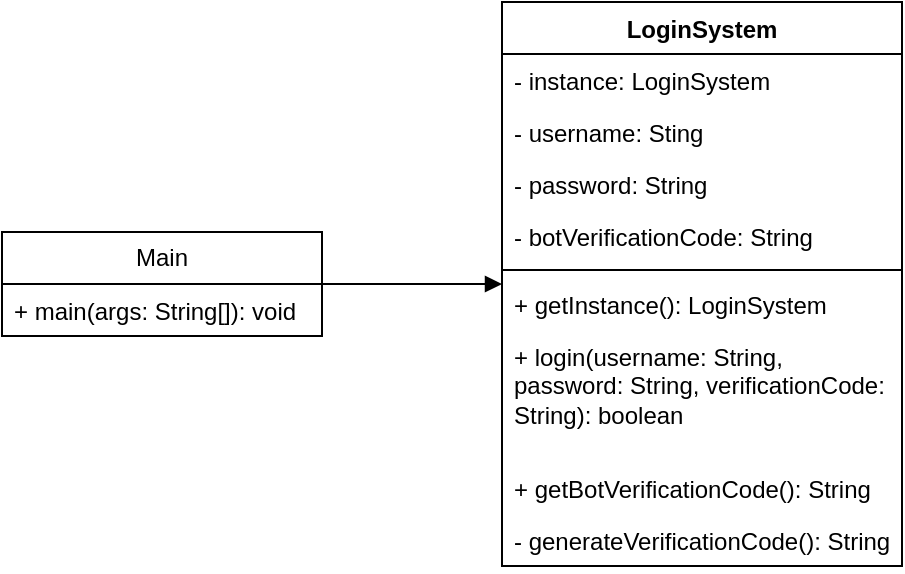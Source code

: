 <mxfile version="24.2.3" type="device">
  <diagram name="Página-1" id="MNZ4_7UYhSMoSZLZzEff">
    <mxGraphModel dx="1242" dy="535" grid="1" gridSize="10" guides="1" tooltips="1" connect="1" arrows="1" fold="1" page="1" pageScale="1" pageWidth="827" pageHeight="1169" math="0" shadow="0">
      <root>
        <mxCell id="0" />
        <mxCell id="1" parent="0" />
        <mxCell id="ZygFBhOT4TazfuQrnVd0-1" value="LoginSystem" style="swimlane;fontStyle=1;align=center;verticalAlign=top;childLayout=stackLayout;horizontal=1;startSize=26;horizontalStack=0;resizeParent=1;resizeParentMax=0;resizeLast=0;collapsible=1;marginBottom=0;whiteSpace=wrap;html=1;" vertex="1" parent="1">
          <mxGeometry x="330" y="35" width="200" height="282" as="geometry">
            <mxRectangle x="330" y="80" width="110" height="30" as="alternateBounds" />
          </mxGeometry>
        </mxCell>
        <mxCell id="ZygFBhOT4TazfuQrnVd0-2" value="- instance: LoginSystem" style="text;strokeColor=none;fillColor=none;align=left;verticalAlign=top;spacingLeft=4;spacingRight=4;overflow=hidden;rotatable=0;points=[[0,0.5],[1,0.5]];portConstraint=eastwest;whiteSpace=wrap;html=1;" vertex="1" parent="ZygFBhOT4TazfuQrnVd0-1">
          <mxGeometry y="26" width="200" height="26" as="geometry" />
        </mxCell>
        <mxCell id="ZygFBhOT4TazfuQrnVd0-5" value="- username: Sting" style="text;strokeColor=none;fillColor=none;align=left;verticalAlign=top;spacingLeft=4;spacingRight=4;overflow=hidden;rotatable=0;points=[[0,0.5],[1,0.5]];portConstraint=eastwest;whiteSpace=wrap;html=1;" vertex="1" parent="ZygFBhOT4TazfuQrnVd0-1">
          <mxGeometry y="52" width="200" height="26" as="geometry" />
        </mxCell>
        <mxCell id="ZygFBhOT4TazfuQrnVd0-6" value="- password: String" style="text;strokeColor=none;fillColor=none;align=left;verticalAlign=top;spacingLeft=4;spacingRight=4;overflow=hidden;rotatable=0;points=[[0,0.5],[1,0.5]];portConstraint=eastwest;whiteSpace=wrap;html=1;" vertex="1" parent="ZygFBhOT4TazfuQrnVd0-1">
          <mxGeometry y="78" width="200" height="26" as="geometry" />
        </mxCell>
        <mxCell id="ZygFBhOT4TazfuQrnVd0-7" value="- botVerificationCode: String" style="text;strokeColor=none;fillColor=none;align=left;verticalAlign=top;spacingLeft=4;spacingRight=4;overflow=hidden;rotatable=0;points=[[0,0.5],[1,0.5]];portConstraint=eastwest;whiteSpace=wrap;html=1;" vertex="1" parent="ZygFBhOT4TazfuQrnVd0-1">
          <mxGeometry y="104" width="200" height="26" as="geometry" />
        </mxCell>
        <mxCell id="ZygFBhOT4TazfuQrnVd0-3" value="" style="line;strokeWidth=1;fillColor=none;align=left;verticalAlign=middle;spacingTop=-1;spacingLeft=3;spacingRight=3;rotatable=0;labelPosition=right;points=[];portConstraint=eastwest;strokeColor=inherit;" vertex="1" parent="ZygFBhOT4TazfuQrnVd0-1">
          <mxGeometry y="130" width="200" height="8" as="geometry" />
        </mxCell>
        <mxCell id="ZygFBhOT4TazfuQrnVd0-4" value="+ getInstance(): LoginSystem" style="text;strokeColor=none;fillColor=none;align=left;verticalAlign=top;spacingLeft=4;spacingRight=4;overflow=hidden;rotatable=0;points=[[0,0.5],[1,0.5]];portConstraint=eastwest;whiteSpace=wrap;html=1;" vertex="1" parent="ZygFBhOT4TazfuQrnVd0-1">
          <mxGeometry y="138" width="200" height="26" as="geometry" />
        </mxCell>
        <mxCell id="ZygFBhOT4TazfuQrnVd0-8" value="+ login(username: String, password: String, verificationCode: String): boolean" style="text;strokeColor=none;fillColor=none;align=left;verticalAlign=top;spacingLeft=4;spacingRight=4;overflow=hidden;rotatable=0;points=[[0,0.5],[1,0.5]];portConstraint=eastwest;whiteSpace=wrap;html=1;" vertex="1" parent="ZygFBhOT4TazfuQrnVd0-1">
          <mxGeometry y="164" width="200" height="66" as="geometry" />
        </mxCell>
        <mxCell id="ZygFBhOT4TazfuQrnVd0-9" value="+ getBotVerificationCode(): String" style="text;strokeColor=none;fillColor=none;align=left;verticalAlign=top;spacingLeft=4;spacingRight=4;overflow=hidden;rotatable=0;points=[[0,0.5],[1,0.5]];portConstraint=eastwest;whiteSpace=wrap;html=1;" vertex="1" parent="ZygFBhOT4TazfuQrnVd0-1">
          <mxGeometry y="230" width="200" height="26" as="geometry" />
        </mxCell>
        <mxCell id="ZygFBhOT4TazfuQrnVd0-10" value="- generateVerificationCode(): String" style="text;strokeColor=none;fillColor=none;align=left;verticalAlign=top;spacingLeft=4;spacingRight=4;overflow=hidden;rotatable=0;points=[[0,0.5],[1,0.5]];portConstraint=eastwest;whiteSpace=wrap;html=1;" vertex="1" parent="ZygFBhOT4TazfuQrnVd0-1">
          <mxGeometry y="256" width="200" height="26" as="geometry" />
        </mxCell>
        <mxCell id="ZygFBhOT4TazfuQrnVd0-11" value="Main" style="swimlane;fontStyle=0;childLayout=stackLayout;horizontal=1;startSize=26;fillColor=none;horizontalStack=0;resizeParent=1;resizeParentMax=0;resizeLast=0;collapsible=1;marginBottom=0;whiteSpace=wrap;html=1;" vertex="1" parent="1">
          <mxGeometry x="80" y="150" width="160" height="52" as="geometry" />
        </mxCell>
        <mxCell id="ZygFBhOT4TazfuQrnVd0-12" value="+ main(args: String[]): void" style="text;strokeColor=none;fillColor=none;align=left;verticalAlign=top;spacingLeft=4;spacingRight=4;overflow=hidden;rotatable=0;points=[[0,0.5],[1,0.5]];portConstraint=eastwest;whiteSpace=wrap;html=1;" vertex="1" parent="ZygFBhOT4TazfuQrnVd0-11">
          <mxGeometry y="26" width="160" height="26" as="geometry" />
        </mxCell>
        <mxCell id="ZygFBhOT4TazfuQrnVd0-15" value="" style="html=1;verticalAlign=bottom;endArrow=block;curved=0;rounded=0;" edge="1" parent="1" source="ZygFBhOT4TazfuQrnVd0-11" target="ZygFBhOT4TazfuQrnVd0-1">
          <mxGeometry width="80" relative="1" as="geometry">
            <mxPoint x="370" y="280" as="sourcePoint" />
            <mxPoint x="450" y="280" as="targetPoint" />
          </mxGeometry>
        </mxCell>
      </root>
    </mxGraphModel>
  </diagram>
</mxfile>
